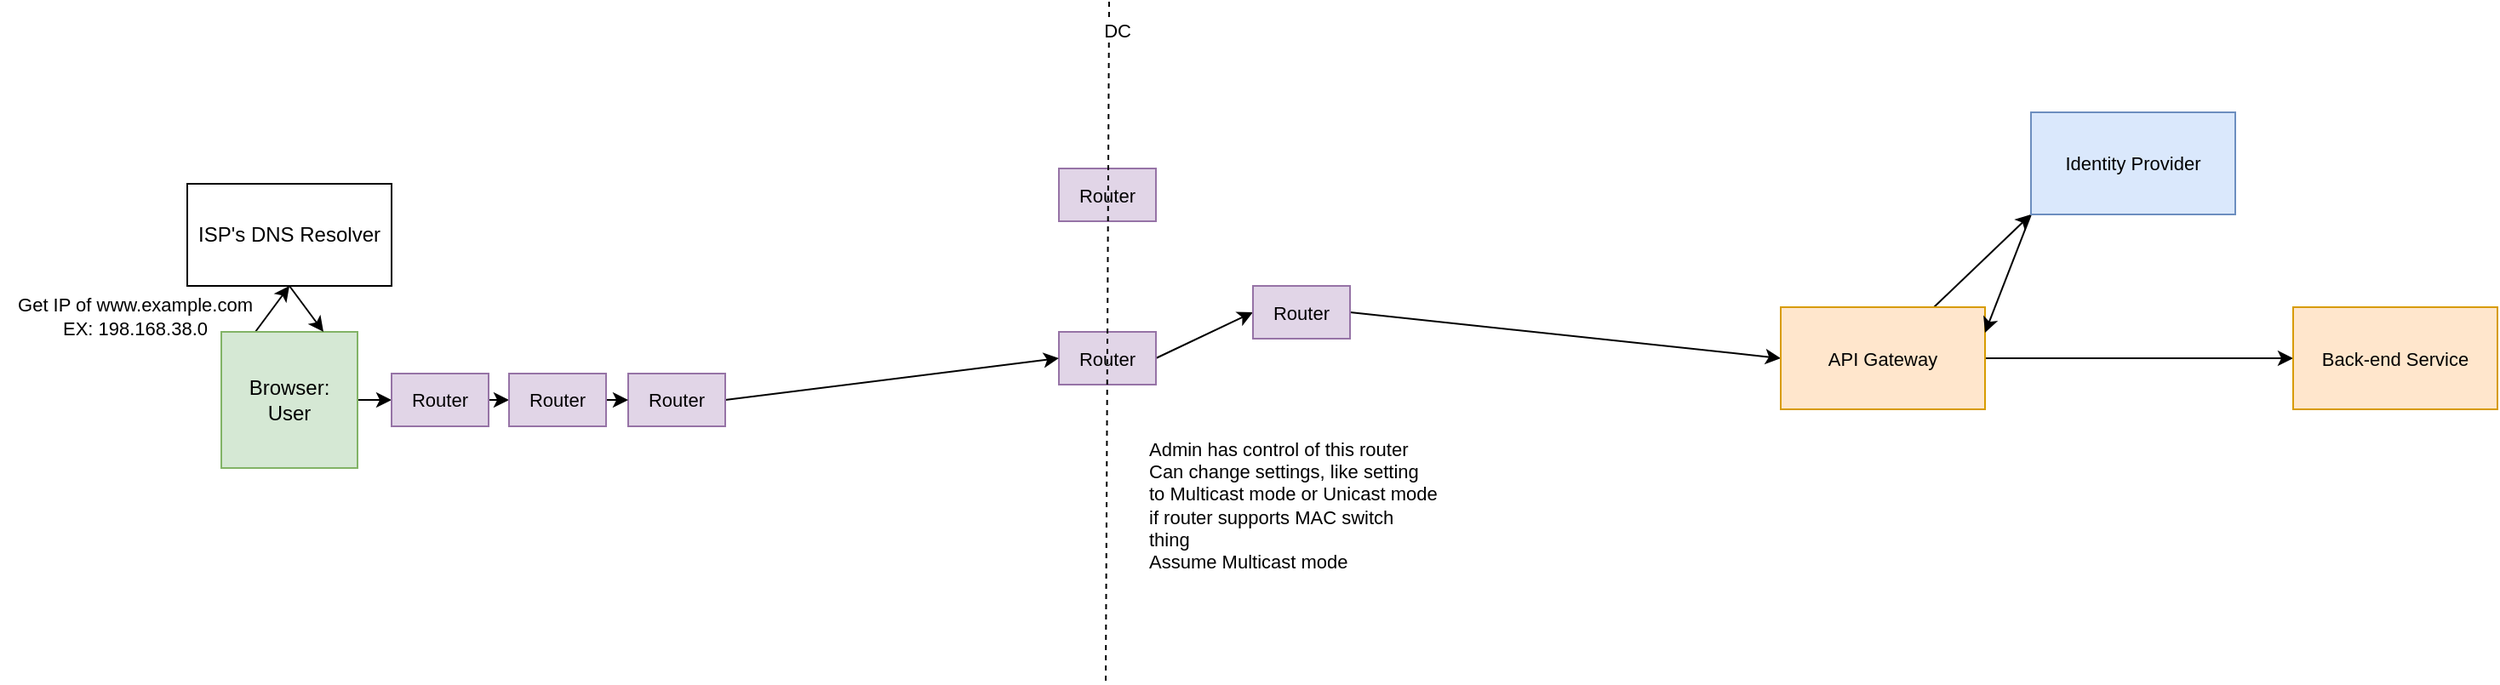 <mxfile version="22.0.8" type="github">
  <diagram name="Page-1" id="Bof4_lvkWmIuTJa6RpOz">
    <mxGraphModel dx="2643" dy="943" grid="0" gridSize="10" guides="1" tooltips="1" connect="1" arrows="1" fold="1" page="1" pageScale="1" pageWidth="850" pageHeight="1100" math="0" shadow="0">
      <root>
        <mxCell id="0" />
        <mxCell id="1" parent="0" />
        <mxCell id="0qrOs5zlSHAR0b6muMkG-5" style="rounded=0;orthogonalLoop=1;jettySize=auto;html=1;exitX=0.25;exitY=0;exitDx=0;exitDy=0;entryX=0.5;entryY=1;entryDx=0;entryDy=0;" edge="1" parent="1" source="0qrOs5zlSHAR0b6muMkG-1" target="0qrOs5zlSHAR0b6muMkG-3">
          <mxGeometry relative="1" as="geometry" />
        </mxCell>
        <mxCell id="0qrOs5zlSHAR0b6muMkG-21" style="edgeStyle=none;shape=connector;rounded=0;orthogonalLoop=1;jettySize=auto;html=1;exitX=1;exitY=0.5;exitDx=0;exitDy=0;labelBackgroundColor=default;strokeColor=default;align=center;verticalAlign=middle;fontFamily=Helvetica;fontSize=11;fontColor=default;endArrow=classic;" edge="1" parent="1" source="0qrOs5zlSHAR0b6muMkG-1" target="0qrOs5zlSHAR0b6muMkG-8">
          <mxGeometry relative="1" as="geometry" />
        </mxCell>
        <mxCell id="0qrOs5zlSHAR0b6muMkG-1" value="Browser:&lt;br&gt;User" style="whiteSpace=wrap;html=1;aspect=fixed;fillColor=#d5e8d4;strokeColor=#82b366;" vertex="1" parent="1">
          <mxGeometry x="83" y="345" width="80" height="80" as="geometry" />
        </mxCell>
        <mxCell id="0qrOs5zlSHAR0b6muMkG-7" style="rounded=0;orthogonalLoop=1;jettySize=auto;html=1;exitX=0.5;exitY=1;exitDx=0;exitDy=0;entryX=0.75;entryY=0;entryDx=0;entryDy=0;" edge="1" parent="1" source="0qrOs5zlSHAR0b6muMkG-3" target="0qrOs5zlSHAR0b6muMkG-1">
          <mxGeometry relative="1" as="geometry" />
        </mxCell>
        <mxCell id="0qrOs5zlSHAR0b6muMkG-3" value="ISP&#39;s DNS Resolver" style="rounded=0;whiteSpace=wrap;html=1;" vertex="1" parent="1">
          <mxGeometry x="63" y="258" width="120" height="60" as="geometry" />
        </mxCell>
        <mxCell id="0qrOs5zlSHAR0b6muMkG-22" style="edgeStyle=none;shape=connector;rounded=0;orthogonalLoop=1;jettySize=auto;html=1;exitX=1;exitY=0.5;exitDx=0;exitDy=0;entryX=0;entryY=0.5;entryDx=0;entryDy=0;labelBackgroundColor=default;strokeColor=default;align=center;verticalAlign=middle;fontFamily=Helvetica;fontSize=11;fontColor=default;endArrow=classic;" edge="1" parent="1" source="0qrOs5zlSHAR0b6muMkG-8" target="0qrOs5zlSHAR0b6muMkG-11">
          <mxGeometry relative="1" as="geometry" />
        </mxCell>
        <mxCell id="0qrOs5zlSHAR0b6muMkG-8" value="Router" style="rounded=0;whiteSpace=wrap;html=1;fontFamily=Helvetica;fontSize=11;fillColor=#e1d5e7;strokeColor=#9673a6;" vertex="1" parent="1">
          <mxGeometry x="183" y="369.5" width="57" height="31" as="geometry" />
        </mxCell>
        <mxCell id="0qrOs5zlSHAR0b6muMkG-30" style="edgeStyle=none;shape=connector;rounded=0;orthogonalLoop=1;jettySize=auto;html=1;exitX=1;exitY=0.5;exitDx=0;exitDy=0;entryX=0;entryY=0.5;entryDx=0;entryDy=0;labelBackgroundColor=default;strokeColor=default;align=center;verticalAlign=middle;fontFamily=Helvetica;fontSize=11;fontColor=default;endArrow=classic;" edge="1" parent="1" source="0qrOs5zlSHAR0b6muMkG-9" target="0qrOs5zlSHAR0b6muMkG-12">
          <mxGeometry relative="1" as="geometry" />
        </mxCell>
        <mxCell id="0qrOs5zlSHAR0b6muMkG-9" value="Router" style="rounded=0;whiteSpace=wrap;html=1;fontFamily=Helvetica;fontSize=11;fillColor=#e1d5e7;strokeColor=#9673a6;" vertex="1" parent="1">
          <mxGeometry x="575" y="345" width="57" height="31" as="geometry" />
        </mxCell>
        <mxCell id="0qrOs5zlSHAR0b6muMkG-24" style="edgeStyle=none;shape=connector;rounded=0;orthogonalLoop=1;jettySize=auto;html=1;exitX=1;exitY=0.5;exitDx=0;exitDy=0;entryX=0;entryY=0.5;entryDx=0;entryDy=0;labelBackgroundColor=default;strokeColor=default;align=center;verticalAlign=middle;fontFamily=Helvetica;fontSize=11;fontColor=default;endArrow=classic;" edge="1" parent="1" source="0qrOs5zlSHAR0b6muMkG-10" target="0qrOs5zlSHAR0b6muMkG-9">
          <mxGeometry relative="1" as="geometry" />
        </mxCell>
        <mxCell id="0qrOs5zlSHAR0b6muMkG-10" value="Router" style="rounded=0;whiteSpace=wrap;html=1;fontFamily=Helvetica;fontSize=11;fillColor=#e1d5e7;strokeColor=#9673a6;" vertex="1" parent="1">
          <mxGeometry x="322" y="369.5" width="57" height="31" as="geometry" />
        </mxCell>
        <mxCell id="0qrOs5zlSHAR0b6muMkG-23" style="edgeStyle=none;shape=connector;rounded=0;orthogonalLoop=1;jettySize=auto;html=1;exitX=1;exitY=0.5;exitDx=0;exitDy=0;entryX=0;entryY=0.5;entryDx=0;entryDy=0;labelBackgroundColor=default;strokeColor=default;align=center;verticalAlign=middle;fontFamily=Helvetica;fontSize=11;fontColor=default;endArrow=classic;" edge="1" parent="1" source="0qrOs5zlSHAR0b6muMkG-11" target="0qrOs5zlSHAR0b6muMkG-10">
          <mxGeometry relative="1" as="geometry" />
        </mxCell>
        <mxCell id="0qrOs5zlSHAR0b6muMkG-11" value="Router" style="rounded=0;whiteSpace=wrap;html=1;fontFamily=Helvetica;fontSize=11;fillColor=#e1d5e7;strokeColor=#9673a6;" vertex="1" parent="1">
          <mxGeometry x="252" y="369.5" width="57" height="31" as="geometry" />
        </mxCell>
        <mxCell id="0qrOs5zlSHAR0b6muMkG-31" style="edgeStyle=none;shape=connector;rounded=0;orthogonalLoop=1;jettySize=auto;html=1;exitX=1;exitY=0.5;exitDx=0;exitDy=0;entryX=0;entryY=0.5;entryDx=0;entryDy=0;labelBackgroundColor=default;strokeColor=default;align=center;verticalAlign=middle;fontFamily=Helvetica;fontSize=11;fontColor=default;endArrow=classic;" edge="1" parent="1" source="0qrOs5zlSHAR0b6muMkG-12" target="0qrOs5zlSHAR0b6muMkG-25">
          <mxGeometry relative="1" as="geometry" />
        </mxCell>
        <mxCell id="0qrOs5zlSHAR0b6muMkG-12" value="Router" style="rounded=0;whiteSpace=wrap;html=1;fontFamily=Helvetica;fontSize=11;fillColor=#e1d5e7;strokeColor=#9673a6;" vertex="1" parent="1">
          <mxGeometry x="689" y="318" width="57" height="31" as="geometry" />
        </mxCell>
        <mxCell id="0qrOs5zlSHAR0b6muMkG-13" value="Router" style="rounded=0;whiteSpace=wrap;html=1;fontFamily=Helvetica;fontSize=11;fillColor=#e1d5e7;strokeColor=#9673a6;" vertex="1" parent="1">
          <mxGeometry x="575" y="249" width="57" height="31" as="geometry" />
        </mxCell>
        <mxCell id="0qrOs5zlSHAR0b6muMkG-17" value="" style="endArrow=none;dashed=1;html=1;rounded=0;labelBackgroundColor=default;strokeColor=default;align=center;verticalAlign=middle;fontFamily=Helvetica;fontSize=11;fontColor=default;shape=connector;" edge="1" parent="1">
          <mxGeometry width="50" height="50" relative="1" as="geometry">
            <mxPoint x="602.5" y="550" as="sourcePoint" />
            <mxPoint x="604.5" y="151" as="targetPoint" />
          </mxGeometry>
        </mxCell>
        <mxCell id="0qrOs5zlSHAR0b6muMkG-18" value="DC" style="edgeLabel;html=1;align=center;verticalAlign=middle;resizable=0;points=[];fontSize=11;fontFamily=Helvetica;fontColor=default;" vertex="1" connectable="0" parent="0qrOs5zlSHAR0b6muMkG-17">
          <mxGeometry x="0.915" y="-4" relative="1" as="geometry">
            <mxPoint as="offset" />
          </mxGeometry>
        </mxCell>
        <mxCell id="0qrOs5zlSHAR0b6muMkG-35" style="edgeStyle=none;shape=connector;rounded=0;orthogonalLoop=1;jettySize=auto;html=1;exitX=0.75;exitY=0;exitDx=0;exitDy=0;entryX=0;entryY=1;entryDx=0;entryDy=0;labelBackgroundColor=default;strokeColor=default;align=center;verticalAlign=middle;fontFamily=Helvetica;fontSize=11;fontColor=default;endArrow=classic;" edge="1" parent="1" source="0qrOs5zlSHAR0b6muMkG-25" target="0qrOs5zlSHAR0b6muMkG-28">
          <mxGeometry relative="1" as="geometry" />
        </mxCell>
        <mxCell id="0qrOs5zlSHAR0b6muMkG-40" style="edgeStyle=none;shape=connector;rounded=0;orthogonalLoop=1;jettySize=auto;html=1;exitX=1;exitY=0.5;exitDx=0;exitDy=0;labelBackgroundColor=default;strokeColor=default;align=center;verticalAlign=middle;fontFamily=Helvetica;fontSize=11;fontColor=default;endArrow=classic;" edge="1" parent="1" source="0qrOs5zlSHAR0b6muMkG-25" target="0qrOs5zlSHAR0b6muMkG-39">
          <mxGeometry relative="1" as="geometry" />
        </mxCell>
        <mxCell id="0qrOs5zlSHAR0b6muMkG-25" value="API Gateway" style="rounded=0;whiteSpace=wrap;html=1;fontFamily=Helvetica;fontSize=11;fillColor=#ffe6cc;strokeColor=#d79b00;" vertex="1" parent="1">
          <mxGeometry x="999" y="330.5" width="120" height="60" as="geometry" />
        </mxCell>
        <mxCell id="0qrOs5zlSHAR0b6muMkG-36" style="edgeStyle=none;shape=connector;rounded=0;orthogonalLoop=1;jettySize=auto;html=1;exitX=0;exitY=1;exitDx=0;exitDy=0;entryX=1;entryY=0.25;entryDx=0;entryDy=0;labelBackgroundColor=default;strokeColor=default;align=center;verticalAlign=middle;fontFamily=Helvetica;fontSize=11;fontColor=default;endArrow=classic;" edge="1" parent="1" source="0qrOs5zlSHAR0b6muMkG-28" target="0qrOs5zlSHAR0b6muMkG-25">
          <mxGeometry relative="1" as="geometry" />
        </mxCell>
        <mxCell id="0qrOs5zlSHAR0b6muMkG-28" value="Identity Provider" style="rounded=0;whiteSpace=wrap;html=1;fontFamily=Helvetica;fontSize=11;fillColor=#dae8fc;strokeColor=#6c8ebf;" vertex="1" parent="1">
          <mxGeometry x="1146" y="216" width="120" height="60" as="geometry" />
        </mxCell>
        <mxCell id="0qrOs5zlSHAR0b6muMkG-37" value="Get IP of www.example.com&lt;br&gt;EX: 198.168.38.0" style="text;html=1;align=center;verticalAlign=middle;resizable=0;points=[];autosize=1;strokeColor=none;fillColor=none;fontSize=11;fontFamily=Helvetica;fontColor=default;" vertex="1" parent="1">
          <mxGeometry x="-46.5" y="317" width="157" height="38" as="geometry" />
        </mxCell>
        <mxCell id="0qrOs5zlSHAR0b6muMkG-38" value="Admin has control of this router&#xa;Can change settings, like setting&#xa;to Multicast mode or Unicast mode&#xa;if router supports MAC switch&#xa;thing&#xa;Assume Multicast mode" style="text;whiteSpace=wrap;fontSize=11;fontFamily=Helvetica;fontColor=default;" vertex="1" parent="1">
          <mxGeometry x="626" y="400.5" width="192" height="101" as="geometry" />
        </mxCell>
        <mxCell id="0qrOs5zlSHAR0b6muMkG-39" value="Back-end Service" style="rounded=0;whiteSpace=wrap;html=1;fontFamily=Helvetica;fontSize=11;fillColor=#ffe6cc;strokeColor=#d79b00;" vertex="1" parent="1">
          <mxGeometry x="1300" y="330.5" width="120" height="60" as="geometry" />
        </mxCell>
      </root>
    </mxGraphModel>
  </diagram>
</mxfile>
